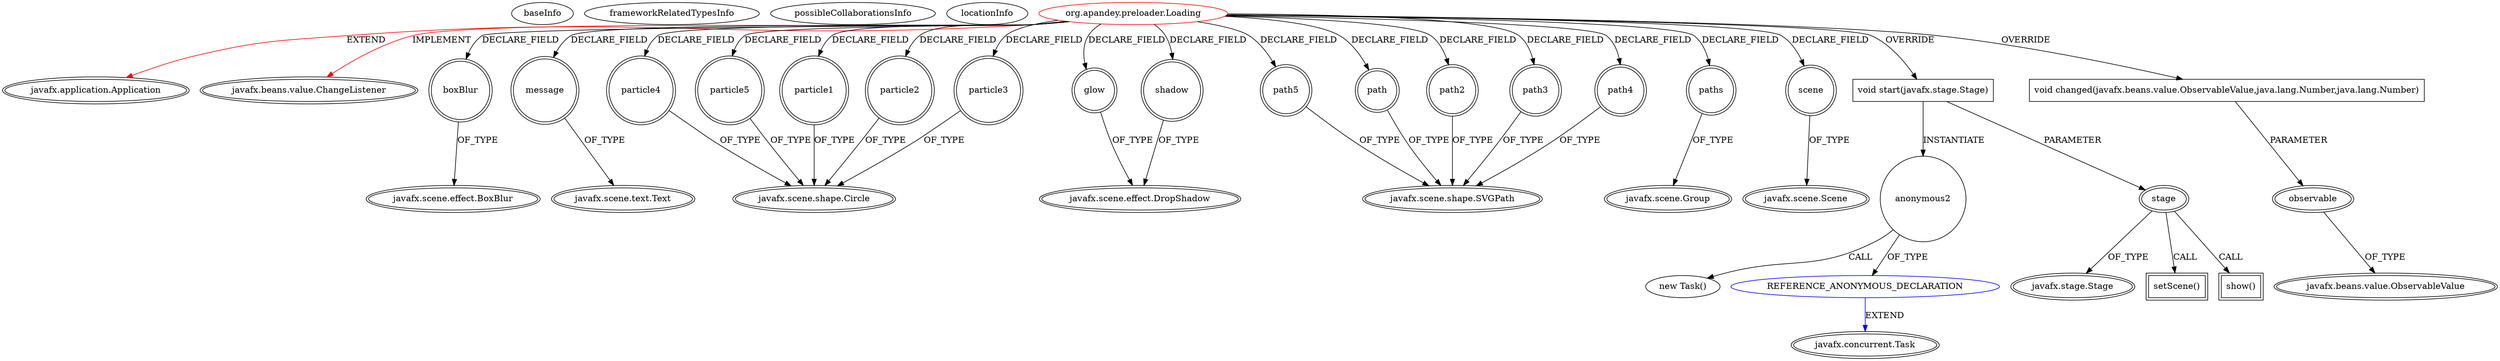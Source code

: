digraph {
baseInfo[graphId=34,category="extension_graph",isAnonymous=false,possibleRelation=true]
frameworkRelatedTypesInfo[0="javafx.application.Application",1="javafx.beans.value.ChangeListener"]
possibleCollaborationsInfo[0="34~OVERRIDING_METHOD_DECLARATION-INSTANTIATION-~javafx.application.Application javafx.beans.value.ChangeListener ~javafx.concurrent.Task ~false~true"]
locationInfo[projectName="AMITCCILGITHUB-Contacts",filePath="/AMITCCILGITHUB-Contacts/Contacts-master/Contacts/src/org/apandey/preloader/Loading.java",contextSignature="Loading",graphId="34"]
0[label="org.apandey.preloader.Loading",vertexType="ROOT_CLIENT_CLASS_DECLARATION",isFrameworkType=false,color=red]
1[label="javafx.application.Application",vertexType="FRAMEWORK_CLASS_TYPE",isFrameworkType=true,peripheries=2]
2[label="javafx.beans.value.ChangeListener",vertexType="FRAMEWORK_INTERFACE_TYPE",isFrameworkType=true,peripheries=2]
3[label="boxBlur",vertexType="FIELD_DECLARATION",isFrameworkType=true,peripheries=2,shape=circle]
4[label="javafx.scene.effect.BoxBlur",vertexType="FRAMEWORK_CLASS_TYPE",isFrameworkType=true,peripheries=2]
5[label="glow",vertexType="FIELD_DECLARATION",isFrameworkType=true,peripheries=2,shape=circle]
6[label="javafx.scene.effect.DropShadow",vertexType="FRAMEWORK_CLASS_TYPE",isFrameworkType=true,peripheries=2]
7[label="message",vertexType="FIELD_DECLARATION",isFrameworkType=true,peripheries=2,shape=circle]
8[label="javafx.scene.text.Text",vertexType="FRAMEWORK_CLASS_TYPE",isFrameworkType=true,peripheries=2]
9[label="particle1",vertexType="FIELD_DECLARATION",isFrameworkType=true,peripheries=2,shape=circle]
10[label="javafx.scene.shape.Circle",vertexType="FRAMEWORK_CLASS_TYPE",isFrameworkType=true,peripheries=2]
11[label="particle2",vertexType="FIELD_DECLARATION",isFrameworkType=true,peripheries=2,shape=circle]
13[label="particle3",vertexType="FIELD_DECLARATION",isFrameworkType=true,peripheries=2,shape=circle]
15[label="particle4",vertexType="FIELD_DECLARATION",isFrameworkType=true,peripheries=2,shape=circle]
17[label="particle5",vertexType="FIELD_DECLARATION",isFrameworkType=true,peripheries=2,shape=circle]
19[label="path",vertexType="FIELD_DECLARATION",isFrameworkType=true,peripheries=2,shape=circle]
20[label="javafx.scene.shape.SVGPath",vertexType="FRAMEWORK_CLASS_TYPE",isFrameworkType=true,peripheries=2]
21[label="path2",vertexType="FIELD_DECLARATION",isFrameworkType=true,peripheries=2,shape=circle]
23[label="path3",vertexType="FIELD_DECLARATION",isFrameworkType=true,peripheries=2,shape=circle]
25[label="path4",vertexType="FIELD_DECLARATION",isFrameworkType=true,peripheries=2,shape=circle]
27[label="path5",vertexType="FIELD_DECLARATION",isFrameworkType=true,peripheries=2,shape=circle]
29[label="paths",vertexType="FIELD_DECLARATION",isFrameworkType=true,peripheries=2,shape=circle]
30[label="javafx.scene.Group",vertexType="FRAMEWORK_CLASS_TYPE",isFrameworkType=true,peripheries=2]
31[label="scene",vertexType="FIELD_DECLARATION",isFrameworkType=true,peripheries=2,shape=circle]
32[label="javafx.scene.Scene",vertexType="FRAMEWORK_CLASS_TYPE",isFrameworkType=true,peripheries=2]
33[label="shadow",vertexType="FIELD_DECLARATION",isFrameworkType=true,peripheries=2,shape=circle]
35[label="void start(javafx.stage.Stage)",vertexType="OVERRIDING_METHOD_DECLARATION",isFrameworkType=false,shape=box]
36[label="stage",vertexType="PARAMETER_DECLARATION",isFrameworkType=true,peripheries=2]
37[label="javafx.stage.Stage",vertexType="FRAMEWORK_CLASS_TYPE",isFrameworkType=true,peripheries=2]
39[label="setScene()",vertexType="INSIDE_CALL",isFrameworkType=true,peripheries=2,shape=box]
41[label="show()",vertexType="INSIDE_CALL",isFrameworkType=true,peripheries=2,shape=box]
43[label="anonymous2",vertexType="VARIABLE_EXPRESION",isFrameworkType=false,shape=circle]
44[label="REFERENCE_ANONYMOUS_DECLARATION",vertexType="REFERENCE_ANONYMOUS_DECLARATION",isFrameworkType=false,color=blue]
45[label="javafx.concurrent.Task",vertexType="FRAMEWORK_CLASS_TYPE",isFrameworkType=true,peripheries=2]
42[label="new Task()",vertexType="CONSTRUCTOR_CALL",isFrameworkType=false]
46[label="void changed(javafx.beans.value.ObservableValue,java.lang.Number,java.lang.Number)",vertexType="OVERRIDING_METHOD_DECLARATION",isFrameworkType=false,shape=box]
47[label="observable",vertexType="PARAMETER_DECLARATION",isFrameworkType=true,peripheries=2]
48[label="javafx.beans.value.ObservableValue",vertexType="FRAMEWORK_INTERFACE_TYPE",isFrameworkType=true,peripheries=2]
0->1[label="EXTEND",color=red]
0->2[label="IMPLEMENT",color=red]
0->3[label="DECLARE_FIELD"]
3->4[label="OF_TYPE"]
0->5[label="DECLARE_FIELD"]
5->6[label="OF_TYPE"]
0->7[label="DECLARE_FIELD"]
7->8[label="OF_TYPE"]
0->9[label="DECLARE_FIELD"]
9->10[label="OF_TYPE"]
0->11[label="DECLARE_FIELD"]
11->10[label="OF_TYPE"]
0->13[label="DECLARE_FIELD"]
13->10[label="OF_TYPE"]
0->15[label="DECLARE_FIELD"]
15->10[label="OF_TYPE"]
0->17[label="DECLARE_FIELD"]
17->10[label="OF_TYPE"]
0->19[label="DECLARE_FIELD"]
19->20[label="OF_TYPE"]
0->21[label="DECLARE_FIELD"]
21->20[label="OF_TYPE"]
0->23[label="DECLARE_FIELD"]
23->20[label="OF_TYPE"]
0->25[label="DECLARE_FIELD"]
25->20[label="OF_TYPE"]
0->27[label="DECLARE_FIELD"]
27->20[label="OF_TYPE"]
0->29[label="DECLARE_FIELD"]
29->30[label="OF_TYPE"]
0->31[label="DECLARE_FIELD"]
31->32[label="OF_TYPE"]
0->33[label="DECLARE_FIELD"]
33->6[label="OF_TYPE"]
0->35[label="OVERRIDE"]
36->37[label="OF_TYPE"]
35->36[label="PARAMETER"]
36->39[label="CALL"]
36->41[label="CALL"]
35->43[label="INSTANTIATE"]
44->45[label="EXTEND",color=blue]
43->44[label="OF_TYPE"]
43->42[label="CALL"]
0->46[label="OVERRIDE"]
47->48[label="OF_TYPE"]
46->47[label="PARAMETER"]
}

